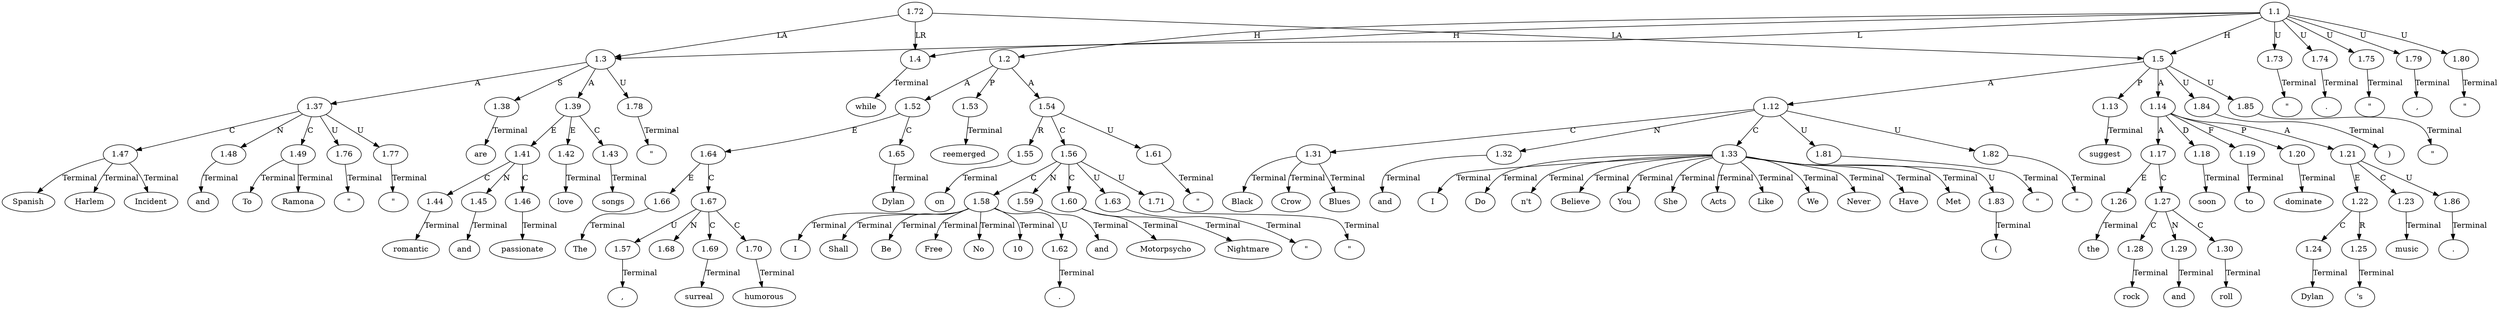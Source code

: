// Graph
digraph {
	0.1 [label=The ordering=out]
	0.10 [label=Shall ordering=out]
	0.11 [label=Be ordering=out]
	0.12 [label=Free ordering=out]
	0.13 [label=No ordering=out]
	0.14 [label="." ordering=out]
	0.15 [label=10 ordering=out]
	0.16 [label="\"" ordering=out]
	0.17 [label=and ordering=out]
	0.18 [label="\"" ordering=out]
	0.19 [label=Motorpsycho ordering=out]
	0.2 [label=surreal ordering=out]
	0.20 [label=Nightmare ordering=out]
	0.21 [label="\"" ordering=out]
	0.22 [label="." ordering=out]
	0.23 [label="\"" ordering=out]
	0.24 [label=Spanish ordering=out]
	0.25 [label=Harlem ordering=out]
	0.26 [label=Incident ordering=out]
	0.27 [label="\"" ordering=out]
	0.28 [label=and ordering=out]
	0.29 [label="\"" ordering=out]
	0.3 [label="," ordering=out]
	0.30 [label=To ordering=out]
	0.31 [label=Ramona ordering=out]
	0.32 [label="\"" ordering=out]
	0.33 [label=are ordering=out]
	0.34 [label=romantic ordering=out]
	0.35 [label=and ordering=out]
	0.36 [label=passionate ordering=out]
	0.37 [label=love ordering=out]
	0.38 [label=songs ordering=out]
	0.39 [label="," ordering=out]
	0.4 [label=humorous ordering=out]
	0.40 [label=while ordering=out]
	0.41 [label="\"" ordering=out]
	0.42 [label=Black ordering=out]
	0.43 [label=Crow ordering=out]
	0.44 [label=Blues ordering=out]
	0.45 [label="\"" ordering=out]
	0.46 [label=and ordering=out]
	0.47 [label="\"" ordering=out]
	0.48 [label=I ordering=out]
	0.49 [label=Do ordering=out]
	0.5 [label=Dylan ordering=out]
	0.50 [label="n't" ordering=out]
	0.51 [label=Believe ordering=out]
	0.52 [label=You ordering=out]
	0.53 [label="(" ordering=out]
	0.54 [label=She ordering=out]
	0.55 [label=Acts ordering=out]
	0.56 [label=Like ordering=out]
	0.57 [label=We ordering=out]
	0.58 [label=Never ordering=out]
	0.59 [label=Have ordering=out]
	0.6 [label=reemerged ordering=out]
	0.60 [label=Met ordering=out]
	0.61 [label=")" ordering=out]
	0.62 [label="\"" ordering=out]
	0.63 [label=suggest ordering=out]
	0.64 [label=the ordering=out]
	0.65 [label=rock ordering=out]
	0.66 [label=and ordering=out]
	0.67 [label=roll ordering=out]
	0.68 [label=soon ordering=out]
	0.69 [label=to ordering=out]
	0.7 [label=on ordering=out]
	0.70 [label=dominate ordering=out]
	0.71 [label=Dylan ordering=out]
	0.72 [label="'s" ordering=out]
	0.73 [label=music ordering=out]
	0.74 [label="." ordering=out]
	0.8 [label="\"" ordering=out]
	0.9 [label=I ordering=out]
	1.1 [label=1.1 ordering=out]
	1.2 [label=1.2 ordering=out]
	1.3 [label=1.3 ordering=out]
	1.4 [label=1.4 ordering=out]
	1.5 [label=1.5 ordering=out]
	1.12 [label=1.12 ordering=out]
	1.13 [label=1.13 ordering=out]
	1.14 [label=1.14 ordering=out]
	1.17 [label=1.17 ordering=out]
	1.18 [label=1.18 ordering=out]
	1.19 [label=1.19 ordering=out]
	1.20 [label=1.20 ordering=out]
	1.21 [label=1.21 ordering=out]
	1.22 [label=1.22 ordering=out]
	1.23 [label=1.23 ordering=out]
	1.24 [label=1.24 ordering=out]
	1.25 [label=1.25 ordering=out]
	1.26 [label=1.26 ordering=out]
	1.27 [label=1.27 ordering=out]
	1.28 [label=1.28 ordering=out]
	1.29 [label=1.29 ordering=out]
	1.30 [label=1.30 ordering=out]
	1.31 [label=1.31 ordering=out]
	1.32 [label=1.32 ordering=out]
	1.33 [label=1.33 ordering=out]
	1.37 [label=1.37 ordering=out]
	1.38 [label=1.38 ordering=out]
	1.39 [label=1.39 ordering=out]
	1.41 [label=1.41 ordering=out]
	1.42 [label=1.42 ordering=out]
	1.43 [label=1.43 ordering=out]
	1.44 [label=1.44 ordering=out]
	1.45 [label=1.45 ordering=out]
	1.46 [label=1.46 ordering=out]
	1.47 [label=1.47 ordering=out]
	1.48 [label=1.48 ordering=out]
	1.49 [label=1.49 ordering=out]
	1.52 [label=1.52 ordering=out]
	1.53 [label=1.53 ordering=out]
	1.54 [label=1.54 ordering=out]
	1.55 [label=1.55 ordering=out]
	1.56 [label=1.56 ordering=out]
	1.57 [label=1.57 ordering=out]
	1.58 [label=1.58 ordering=out]
	1.59 [label=1.59 ordering=out]
	1.60 [label=1.60 ordering=out]
	1.61 [label=1.61 ordering=out]
	1.62 [label=1.62 ordering=out]
	1.63 [label=1.63 ordering=out]
	1.64 [label=1.64 ordering=out]
	1.65 [label=1.65 ordering=out]
	1.66 [label=1.66 ordering=out]
	1.67 [label=1.67 ordering=out]
	1.68 [label=1.68 ordering=out]
	1.69 [label=1.69 ordering=out]
	1.70 [label=1.70 ordering=out]
	1.71 [label=1.71 ordering=out]
	1.72 [label=1.72 ordering=out]
	1.73 [label=1.73 ordering=out]
	1.74 [label=1.74 ordering=out]
	1.75 [label=1.75 ordering=out]
	1.76 [label=1.76 ordering=out]
	1.77 [label=1.77 ordering=out]
	1.78 [label=1.78 ordering=out]
	1.79 [label=1.79 ordering=out]
	1.80 [label=1.80 ordering=out]
	1.81 [label=1.81 ordering=out]
	1.82 [label=1.82 ordering=out]
	1.83 [label=1.83 ordering=out]
	1.84 [label=1.84 ordering=out]
	1.85 [label=1.85 ordering=out]
	1.86 [label=1.86 ordering=out]
	1.1 -> 1.2 [label=H ordering=out]
	1.1 -> 1.3 [label=H ordering=out]
	1.1 -> 1.4 [label=L ordering=out]
	1.1 -> 1.5 [label=H ordering=out]
	1.1 -> 1.73 [label=U ordering=out]
	1.1 -> 1.74 [label=U ordering=out]
	1.1 -> 1.75 [label=U ordering=out]
	1.1 -> 1.79 [label=U ordering=out]
	1.1 -> 1.80 [label=U ordering=out]
	1.2 -> 1.52 [label=A ordering=out]
	1.2 -> 1.53 [label=P ordering=out]
	1.2 -> 1.54 [label=A ordering=out]
	1.3 -> 1.37 [label=A ordering=out]
	1.3 -> 1.38 [label=S ordering=out]
	1.3 -> 1.39 [label=A ordering=out]
	1.3 -> 1.78 [label=U ordering=out]
	1.4 -> 0.40 [label=Terminal ordering=out]
	1.5 -> 1.12 [label=A ordering=out]
	1.5 -> 1.13 [label=P ordering=out]
	1.5 -> 1.14 [label=A ordering=out]
	1.5 -> 1.84 [label=U ordering=out]
	1.5 -> 1.85 [label=U ordering=out]
	1.12 -> 1.31 [label=C ordering=out]
	1.12 -> 1.32 [label=N ordering=out]
	1.12 -> 1.33 [label=C ordering=out]
	1.12 -> 1.81 [label=U ordering=out]
	1.12 -> 1.82 [label=U ordering=out]
	1.13 -> 0.63 [label=Terminal ordering=out]
	1.14 -> 1.17 [label=A ordering=out]
	1.14 -> 1.18 [label=D ordering=out]
	1.14 -> 1.19 [label=F ordering=out]
	1.14 -> 1.20 [label=P ordering=out]
	1.14 -> 1.21 [label=A ordering=out]
	1.17 -> 1.26 [label=E ordering=out]
	1.17 -> 1.27 [label=C ordering=out]
	1.18 -> 0.68 [label=Terminal ordering=out]
	1.19 -> 0.69 [label=Terminal ordering=out]
	1.20 -> 0.70 [label=Terminal ordering=out]
	1.21 -> 1.22 [label=E ordering=out]
	1.21 -> 1.23 [label=C ordering=out]
	1.21 -> 1.86 [label=U ordering=out]
	1.22 -> 1.24 [label=C ordering=out]
	1.22 -> 1.25 [label=R ordering=out]
	1.23 -> 0.73 [label=Terminal ordering=out]
	1.24 -> 0.71 [label=Terminal ordering=out]
	1.25 -> 0.72 [label=Terminal ordering=out]
	1.26 -> 0.64 [label=Terminal ordering=out]
	1.27 -> 1.28 [label=C ordering=out]
	1.27 -> 1.29 [label=N ordering=out]
	1.27 -> 1.30 [label=C ordering=out]
	1.28 -> 0.65 [label=Terminal ordering=out]
	1.29 -> 0.66 [label=Terminal ordering=out]
	1.30 -> 0.67 [label=Terminal ordering=out]
	1.31 -> 0.42 [label=Terminal ordering=out]
	1.31 -> 0.43 [label=Terminal ordering=out]
	1.31 -> 0.44 [label=Terminal ordering=out]
	1.32 -> 0.46 [label=Terminal ordering=out]
	1.33 -> 0.48 [label=Terminal ordering=out]
	1.33 -> 0.49 [label=Terminal ordering=out]
	1.33 -> 0.50 [label=Terminal ordering=out]
	1.33 -> 0.51 [label=Terminal ordering=out]
	1.33 -> 0.52 [label=Terminal ordering=out]
	1.33 -> 0.54 [label=Terminal ordering=out]
	1.33 -> 0.55 [label=Terminal ordering=out]
	1.33 -> 0.56 [label=Terminal ordering=out]
	1.33 -> 0.57 [label=Terminal ordering=out]
	1.33 -> 0.58 [label=Terminal ordering=out]
	1.33 -> 0.59 [label=Terminal ordering=out]
	1.33 -> 0.60 [label=Terminal ordering=out]
	1.33 -> 1.83 [label=U ordering=out]
	1.37 -> 1.47 [label=C ordering=out]
	1.37 -> 1.48 [label=N ordering=out]
	1.37 -> 1.49 [label=C ordering=out]
	1.37 -> 1.76 [label=U ordering=out]
	1.37 -> 1.77 [label=U ordering=out]
	1.38 -> 0.33 [label=Terminal ordering=out]
	1.39 -> 1.41 [label=E ordering=out]
	1.39 -> 1.42 [label=E ordering=out]
	1.39 -> 1.43 [label=C ordering=out]
	1.41 -> 1.44 [label=C ordering=out]
	1.41 -> 1.45 [label=N ordering=out]
	1.41 -> 1.46 [label=C ordering=out]
	1.42 -> 0.37 [label=Terminal ordering=out]
	1.43 -> 0.38 [label=Terminal ordering=out]
	1.44 -> 0.34 [label=Terminal ordering=out]
	1.45 -> 0.35 [label=Terminal ordering=out]
	1.46 -> 0.36 [label=Terminal ordering=out]
	1.47 -> 0.24 [label=Terminal ordering=out]
	1.47 -> 0.25 [label=Terminal ordering=out]
	1.47 -> 0.26 [label=Terminal ordering=out]
	1.48 -> 0.28 [label=Terminal ordering=out]
	1.49 -> 0.30 [label=Terminal ordering=out]
	1.49 -> 0.31 [label=Terminal ordering=out]
	1.52 -> 1.64 [label=E ordering=out]
	1.52 -> 1.65 [label=C ordering=out]
	1.53 -> 0.6 [label=Terminal ordering=out]
	1.54 -> 1.55 [label=R ordering=out]
	1.54 -> 1.56 [label=C ordering=out]
	1.54 -> 1.61 [label=U ordering=out]
	1.55 -> 0.7 [label=Terminal ordering=out]
	1.56 -> 1.58 [label=C ordering=out]
	1.56 -> 1.59 [label=N ordering=out]
	1.56 -> 1.60 [label=C ordering=out]
	1.56 -> 1.63 [label=U ordering=out]
	1.56 -> 1.71 [label=U ordering=out]
	1.57 -> 0.3 [label=Terminal ordering=out]
	1.58 -> 0.9 [label=Terminal ordering=out]
	1.58 -> 0.10 [label=Terminal ordering=out]
	1.58 -> 0.11 [label=Terminal ordering=out]
	1.58 -> 0.12 [label=Terminal ordering=out]
	1.58 -> 0.13 [label=Terminal ordering=out]
	1.58 -> 0.15 [label=Terminal ordering=out]
	1.58 -> 1.62 [label=U ordering=out]
	1.59 -> 0.17 [label=Terminal ordering=out]
	1.60 -> 0.19 [label=Terminal ordering=out]
	1.60 -> 0.20 [label=Terminal ordering=out]
	1.61 -> 0.8 [label=Terminal ordering=out]
	1.62 -> 0.14 [label=Terminal ordering=out]
	1.63 -> 0.16 [label=Terminal ordering=out]
	1.64 -> 1.66 [label=E ordering=out]
	1.64 -> 1.67 [label=C ordering=out]
	1.65 -> 0.5 [label=Terminal ordering=out]
	1.66 -> 0.1 [label=Terminal ordering=out]
	1.67 -> 1.57 [label=U ordering=out]
	1.67 -> 1.68 [label=N ordering=out]
	1.67 -> 1.69 [label=C ordering=out]
	1.67 -> 1.70 [label=C ordering=out]
	1.69 -> 0.2 [label=Terminal ordering=out]
	1.70 -> 0.4 [label=Terminal ordering=out]
	1.71 -> 0.18 [label=Terminal ordering=out]
	1.72 -> 1.3 [label=LA ordering=out]
	1.72 -> 1.4 [label=LR ordering=out]
	1.72 -> 1.5 [label=LA ordering=out]
	1.73 -> 0.21 [label=Terminal ordering=out]
	1.74 -> 0.22 [label=Terminal ordering=out]
	1.75 -> 0.23 [label=Terminal ordering=out]
	1.76 -> 0.27 [label=Terminal ordering=out]
	1.77 -> 0.29 [label=Terminal ordering=out]
	1.78 -> 0.32 [label=Terminal ordering=out]
	1.79 -> 0.39 [label=Terminal ordering=out]
	1.80 -> 0.41 [label=Terminal ordering=out]
	1.81 -> 0.45 [label=Terminal ordering=out]
	1.82 -> 0.47 [label=Terminal ordering=out]
	1.83 -> 0.53 [label=Terminal ordering=out]
	1.84 -> 0.61 [label=Terminal ordering=out]
	1.85 -> 0.62 [label=Terminal ordering=out]
	1.86 -> 0.74 [label=Terminal ordering=out]
}

